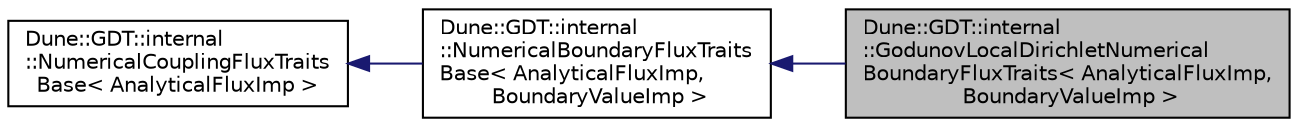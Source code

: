 digraph "Dune::GDT::internal::GodunovLocalDirichletNumericalBoundaryFluxTraits&lt; AnalyticalFluxImp, BoundaryValueImp &gt;"
{
  edge [fontname="Helvetica",fontsize="10",labelfontname="Helvetica",labelfontsize="10"];
  node [fontname="Helvetica",fontsize="10",shape=record];
  rankdir="LR";
  Node0 [label="Dune::GDT::internal\l::GodunovLocalDirichletNumerical\lBoundaryFluxTraits\< AnalyticalFluxImp,\l BoundaryValueImp \>",height=0.2,width=0.4,color="black", fillcolor="grey75", style="filled", fontcolor="black"];
  Node1 -> Node0 [dir="back",color="midnightblue",fontsize="10",style="solid",fontname="Helvetica"];
  Node1 [label="Dune::GDT::internal\l::NumericalBoundaryFluxTraits\lBase\< AnalyticalFluxImp,\l BoundaryValueImp \>",height=0.2,width=0.4,color="black", fillcolor="white", style="filled",URL="$a01120.html"];
  Node2 -> Node1 [dir="back",color="midnightblue",fontsize="10",style="solid",fontname="Helvetica"];
  Node2 [label="Dune::GDT::internal\l::NumericalCouplingFluxTraits\lBase\< AnalyticalFluxImp \>",height=0.2,width=0.4,color="black", fillcolor="white", style="filled",URL="$a01116.html"];
}
